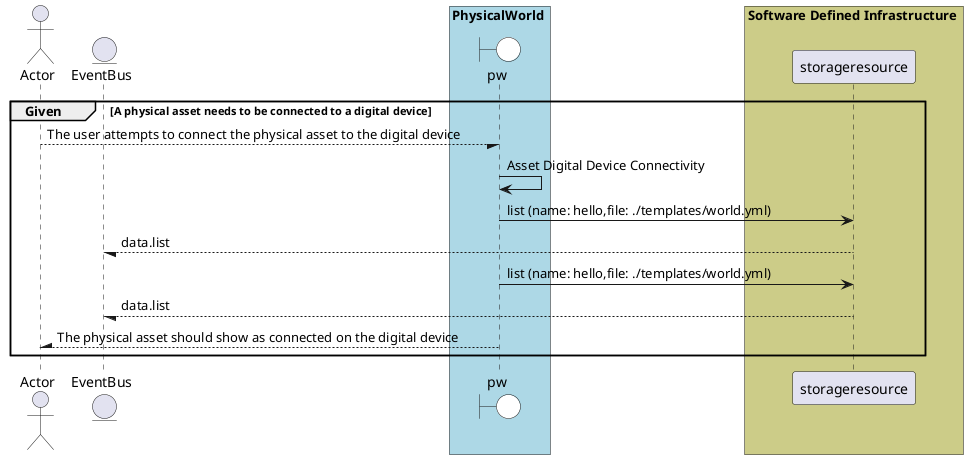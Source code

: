@startuml


actor "Actor"


entity EventBus

box PhysicalWorld #lightblue
    boundary pw #white
end box


box Software Defined Infrastructure #cccc88
            participant storageresource
    end box

group Given [A physical asset needs to be connected to a digital device]

"Actor" --/ pw: The user attempts to connect the physical asset to the digital device
"pw" -> pw: Asset Digital Device Connectivity

    pw -> "storageresource": list (name: hello,file: ./templates/world.yml)

    "storageresource" --/ EventBus: data.list

    pw -> "storageresource": list (name: hello,file: ./templates/world.yml)

    "storageresource" --/ EventBus: data.list



"Actor" /-- pw: The physical asset should show as connected on the digital device


end

@enduml
